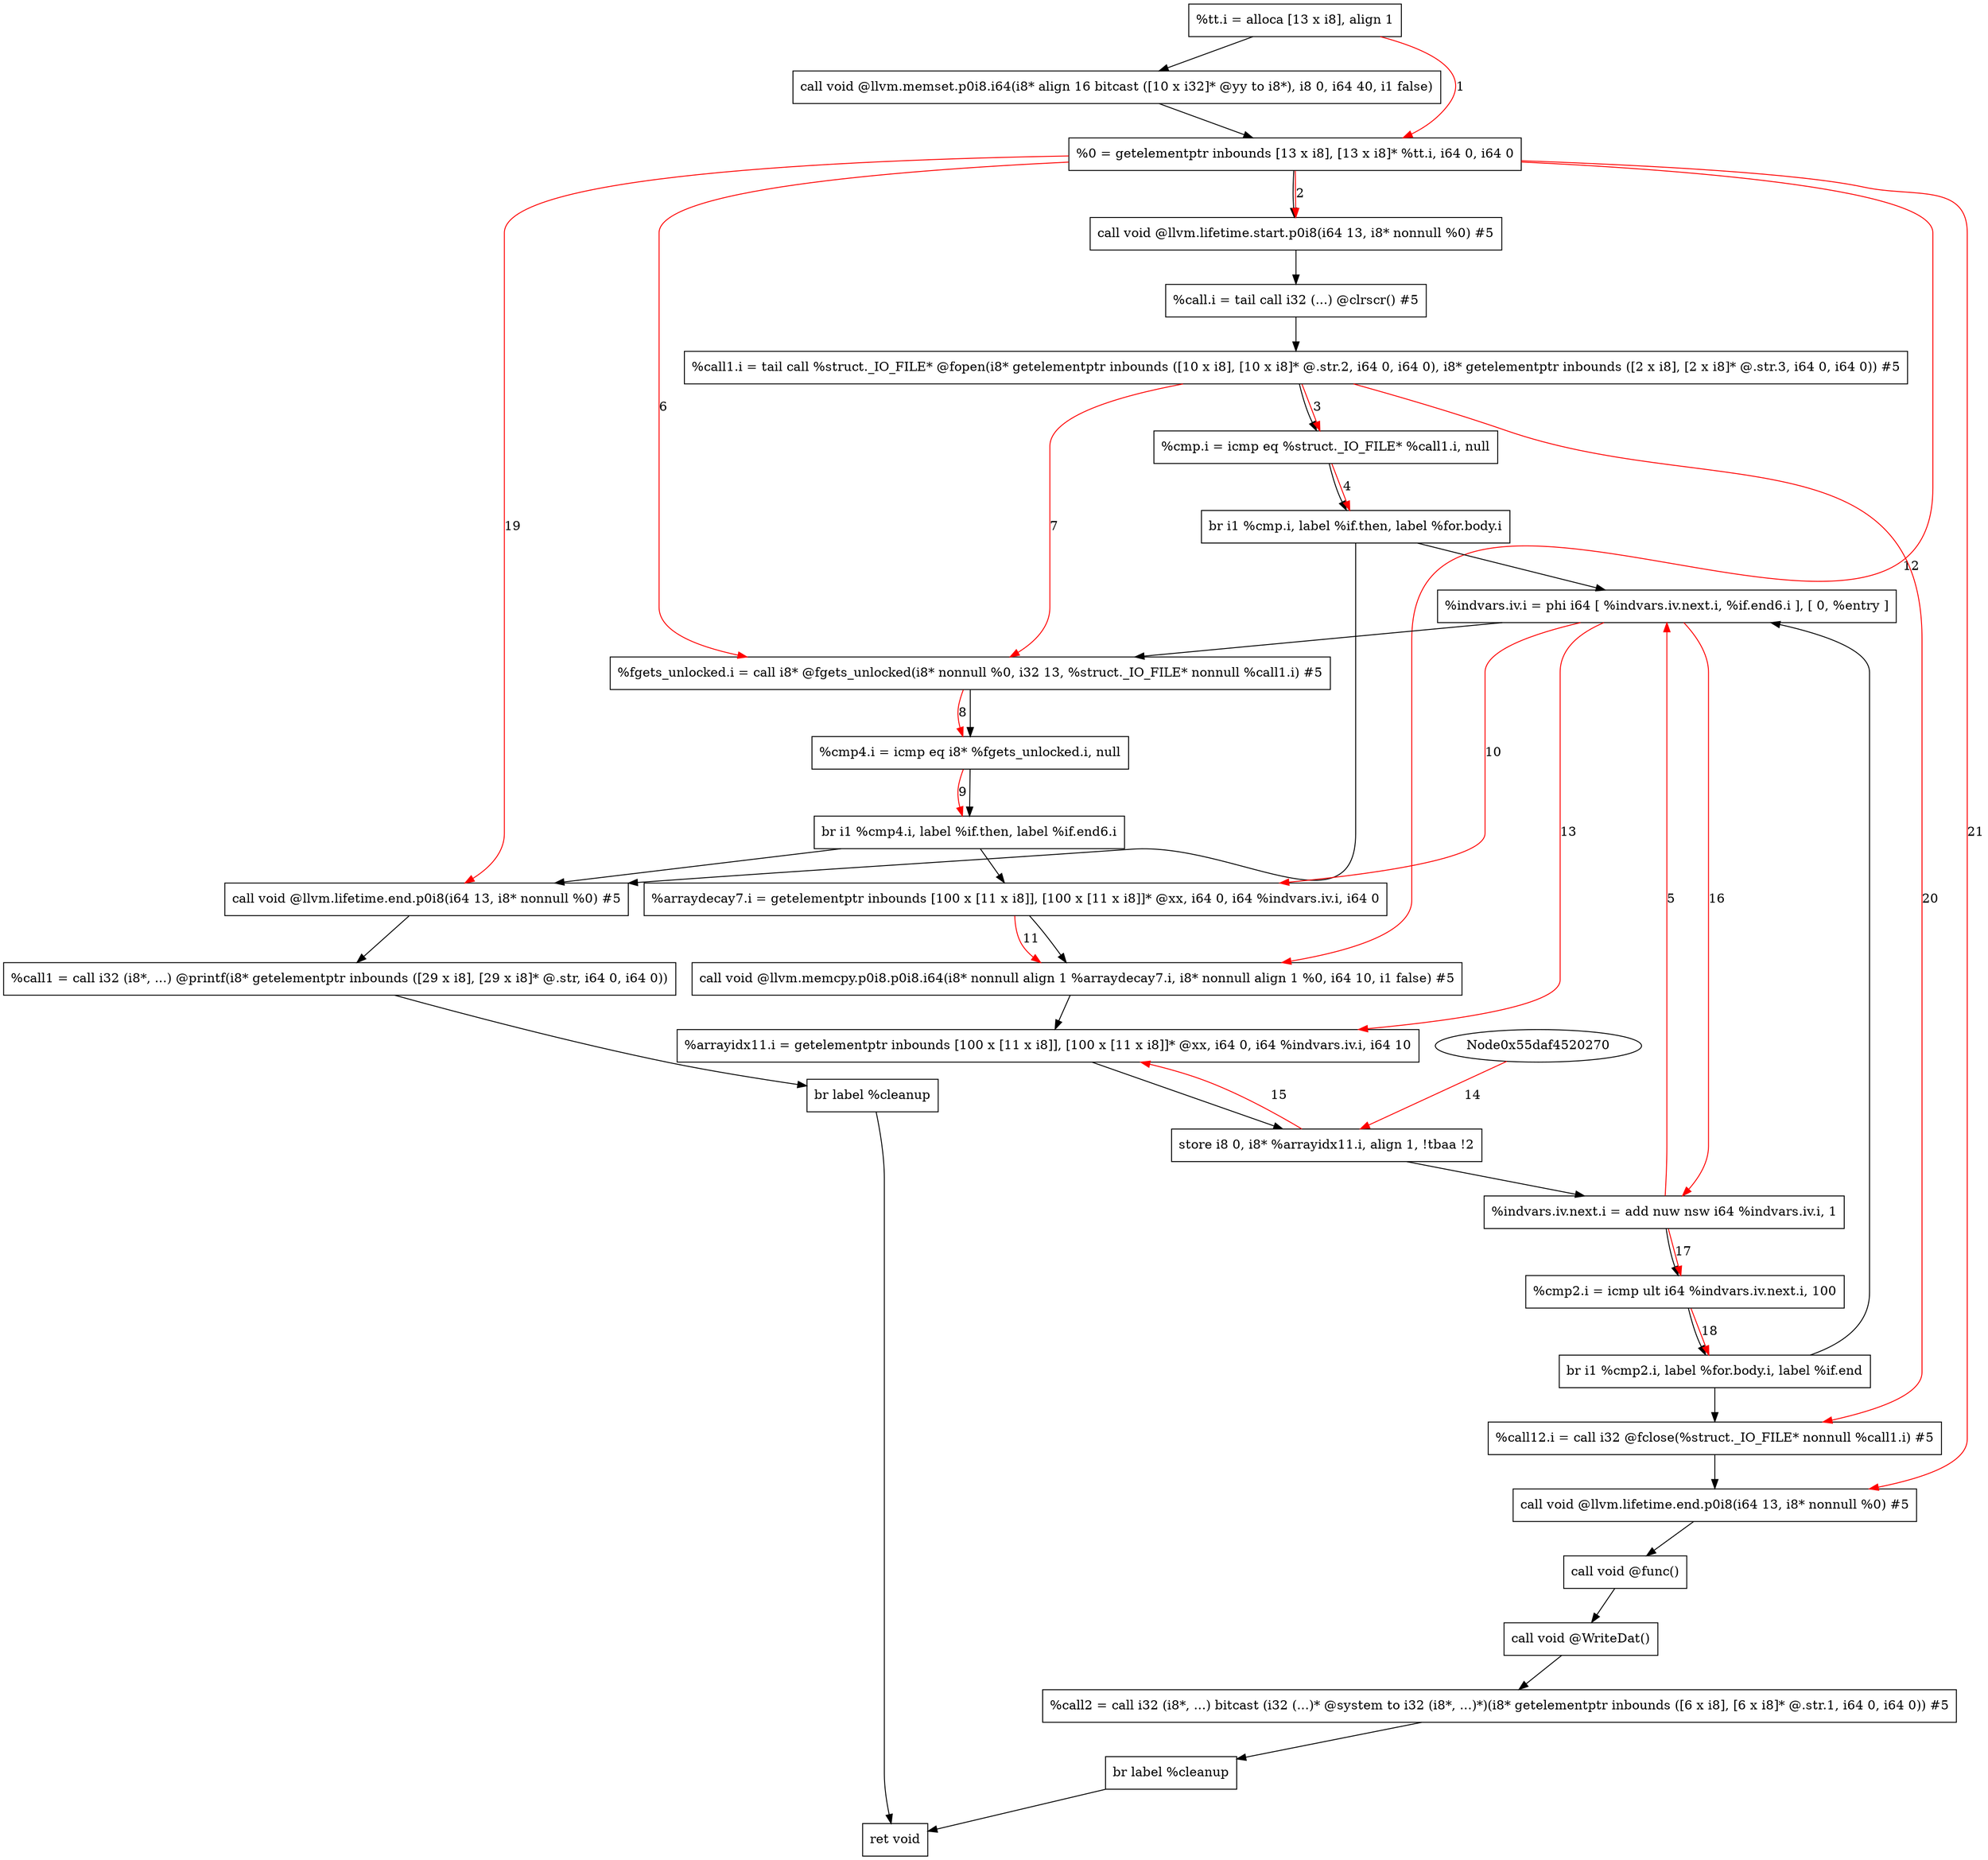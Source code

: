 digraph "CDFG for'main' function" {
	Node0x55daf4520168[shape=record, label="  %tt.i = alloca [13 x i8], align 1"]
	Node0x55daf45205f8[shape=record, label="  call void @llvm.memset.p0i8.i64(i8* align 16 bitcast ([10 x i32]* @yy to i8*), i8 0, i64 40, i1 false)"]
	Node0x55daf45206e8[shape=record, label="  %0 = getelementptr inbounds [13 x i8], [13 x i8]* %tt.i, i64 0, i64 0"]
	Node0x55daf4520908[shape=record, label="  call void @llvm.lifetime.start.p0i8(i64 13, i8* nonnull %0) #5"]
	Node0x55daf4520ab8[shape=record, label="  %call.i = tail call i32 (...) @clrscr() #5"]
	Node0x55daf4520e18[shape=record, label="  %call1.i = tail call %struct._IO_FILE* @fopen(i8* getelementptr inbounds ([10 x i8], [10 x i8]* @.str.2, i64 0, i64 0), i8* getelementptr inbounds ([2 x i8], [2 x i8]* @.str.3, i64 0, i64 0)) #5"]
	Node0x55daf4520f10[shape=record, label="  %cmp.i = icmp eq %struct._IO_FILE* %call1.i, null"]
	Node0x55daf4521168[shape=record, label="  br i1 %cmp.i, label %if.then, label %for.body.i"]
	Node0x55daf4521318[shape=record, label="  %indvars.iv.i = phi i64 [ %indvars.iv.next.i, %if.end6.i ], [ 0, %entry ]"]
	Node0x55daf45216a0[shape=record, label="  %fgets_unlocked.i = call i8* @fgets_unlocked(i8* nonnull %0, i32 13, %struct._IO_FILE* nonnull %call1.i) #5"]
	Node0x55daf4521800[shape=record, label="  %cmp4.i = icmp eq i8* %fgets_unlocked.i, null"]
	Node0x55daf4521888[shape=record, label="  br i1 %cmp4.i, label %if.then, label %if.end6.i"]
	Node0x55daf4521930[shape=record, label="  %arraydecay7.i = getelementptr inbounds [100 x [11 x i8]], [100 x [11 x i8]]* @xx, i64 0, i64 %indvars.iv.i, i64 0"]
	Node0x55daf4521d08[shape=record, label="  call void @llvm.memcpy.p0i8.p0i8.i64(i8* nonnull align 1 %arraydecay7.i, i8* nonnull align 1 %0, i64 10, i1 false) #5"]
	Node0x55daf4521e10[shape=record, label="  %arrayidx11.i = getelementptr inbounds [100 x [11 x i8]], [100 x [11 x i8]]* @xx, i64 0, i64 %indvars.iv.i, i64 10"]
	Node0x55daf4522030[shape=record, label="  store i8 0, i8* %arrayidx11.i, align 1, !tbaa !2"]
	Node0x55daf45220e0[shape=record, label="  %indvars.iv.next.i = add nuw nsw i64 %indvars.iv.i, 1"]
	Node0x55daf4522180[shape=record, label="  %cmp2.i = icmp ult i64 %indvars.iv.next.i, 100"]
	Node0x55daf4522258[shape=record, label="  br i1 %cmp2.i, label %for.body.i, label %if.end"]
	Node0x55daf4522348[shape=record, label="  call void @llvm.lifetime.end.p0i8(i64 13, i8* nonnull %0) #5"]
	Node0x55daf4522530[shape=record, label="  %call1 = call i32 (i8*, ...) @printf(i8* getelementptr inbounds ([29 x i8], [29 x i8]* @.str, i64 0, i64 0))"]
	Node0x55daf45226b8[shape=record, label="  br label %cleanup"]
	Node0x55daf4522840[shape=record, label="  %call12.i = call i32 @fclose(%struct._IO_FILE* nonnull %call1.i) #5"]
	Node0x55daf45229e8[shape=record, label="  call void @llvm.lifetime.end.p0i8(i64 13, i8* nonnull %0) #5"]
	Node0x55daf4522aa8[shape=record, label="  call void @func()"]
	Node0x55daf4522c58[shape=record, label="  call void @WriteDat()"]
	Node0x55daf4522f10[shape=record, label="  %call2 = call i32 (i8*, ...) bitcast (i32 (...)* @system to i32 (i8*, ...)*)(i8* getelementptr inbounds ([6 x i8], [6 x i8]* @.str.1, i64 0, i64 0)) #5"]
	Node0x55daf4522fe8[shape=record, label="  br label %cleanup"]
	Node0x55daf4523030[shape=record, label="  ret void"]
	Node0x55daf4520168 -> Node0x55daf45205f8
	Node0x55daf45205f8 -> Node0x55daf45206e8
	Node0x55daf45206e8 -> Node0x55daf4520908
	Node0x55daf4520908 -> Node0x55daf4520ab8
	Node0x55daf4520ab8 -> Node0x55daf4520e18
	Node0x55daf4520e18 -> Node0x55daf4520f10
	Node0x55daf4520f10 -> Node0x55daf4521168
	Node0x55daf4521168 -> Node0x55daf4522348
	Node0x55daf4521168 -> Node0x55daf4521318
	Node0x55daf4521318 -> Node0x55daf45216a0
	Node0x55daf45216a0 -> Node0x55daf4521800
	Node0x55daf4521800 -> Node0x55daf4521888
	Node0x55daf4521888 -> Node0x55daf4522348
	Node0x55daf4521888 -> Node0x55daf4521930
	Node0x55daf4521930 -> Node0x55daf4521d08
	Node0x55daf4521d08 -> Node0x55daf4521e10
	Node0x55daf4521e10 -> Node0x55daf4522030
	Node0x55daf4522030 -> Node0x55daf45220e0
	Node0x55daf45220e0 -> Node0x55daf4522180
	Node0x55daf4522180 -> Node0x55daf4522258
	Node0x55daf4522258 -> Node0x55daf4521318
	Node0x55daf4522258 -> Node0x55daf4522840
	Node0x55daf4522348 -> Node0x55daf4522530
	Node0x55daf4522530 -> Node0x55daf45226b8
	Node0x55daf45226b8 -> Node0x55daf4523030
	Node0x55daf4522840 -> Node0x55daf45229e8
	Node0x55daf45229e8 -> Node0x55daf4522aa8
	Node0x55daf4522aa8 -> Node0x55daf4522c58
	Node0x55daf4522c58 -> Node0x55daf4522f10
	Node0x55daf4522f10 -> Node0x55daf4522fe8
	Node0x55daf4522fe8 -> Node0x55daf4523030
edge [color=red]
	Node0x55daf4520168 -> Node0x55daf45206e8[label="1"]
	Node0x55daf45206e8 -> Node0x55daf4520908[label="2"]
	Node0x55daf4520e18 -> Node0x55daf4520f10[label="3"]
	Node0x55daf4520f10 -> Node0x55daf4521168[label="4"]
	Node0x55daf45220e0 -> Node0x55daf4521318[label="5"]
	Node0x55daf45206e8 -> Node0x55daf45216a0[label="6"]
	Node0x55daf4520e18 -> Node0x55daf45216a0[label="7"]
	Node0x55daf45216a0 -> Node0x55daf4521800[label="8"]
	Node0x55daf4521800 -> Node0x55daf4521888[label="9"]
	Node0x55daf4521318 -> Node0x55daf4521930[label="10"]
	Node0x55daf4521930 -> Node0x55daf4521d08[label="11"]
	Node0x55daf45206e8 -> Node0x55daf4521d08[label="12"]
	Node0x55daf4521318 -> Node0x55daf4521e10[label="13"]
	Node0x55daf4520270 -> Node0x55daf4522030[label="14"]
	Node0x55daf4522030 -> Node0x55daf4521e10[label="15"]
	Node0x55daf4521318 -> Node0x55daf45220e0[label="16"]
	Node0x55daf45220e0 -> Node0x55daf4522180[label="17"]
	Node0x55daf4522180 -> Node0x55daf4522258[label="18"]
	Node0x55daf45206e8 -> Node0x55daf4522348[label="19"]
	Node0x55daf4520e18 -> Node0x55daf4522840[label="20"]
	Node0x55daf45206e8 -> Node0x55daf45229e8[label="21"]
}
